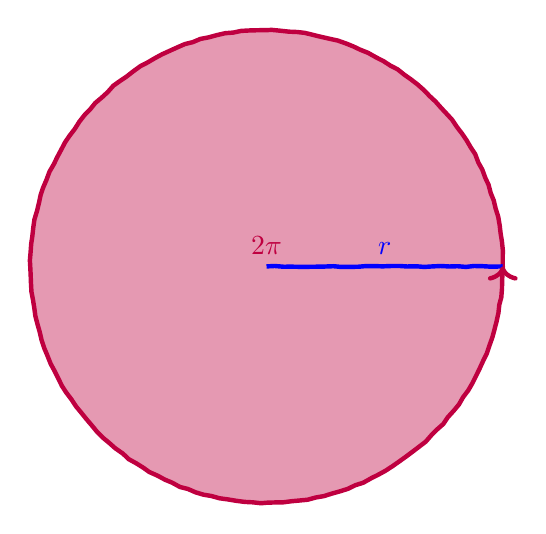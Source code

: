 \begin{tikzpicture}
    \draw[purple, decorate, decoration={random steps,segment length=3pt,amplitude=0.2pt}, ultra thick,fill=purple!40!white] (0,0) circle (3) node [above] {$2\pi$};
    \draw[blue, decorate, decoration={random steps,segment length=3pt,amplitude=0.2pt}, ultra thick] (0,0) -- (3,0) node [midway, above] {$r$};
    \draw[->,purple, decorate, decoration={random steps,segment length=3pt,amplitude=0.2pt}, ultra thick] (3,0)--(3,0);
\end{tikzpicture}